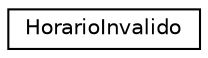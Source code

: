 digraph "Graphical Class Hierarchy"
{
 // LATEX_PDF_SIZE
  edge [fontname="Helvetica",fontsize="10",labelfontname="Helvetica",labelfontsize="10"];
  node [fontname="Helvetica",fontsize="10",shape=record];
  rankdir="LR";
  Node0 [label="HorarioInvalido",height=0.2,width=0.4,color="black", fillcolor="white", style="filled",URL="$structHorarioInvalido.html",tooltip="Estrutura para representar uma exceção de horário inválido."];
}
